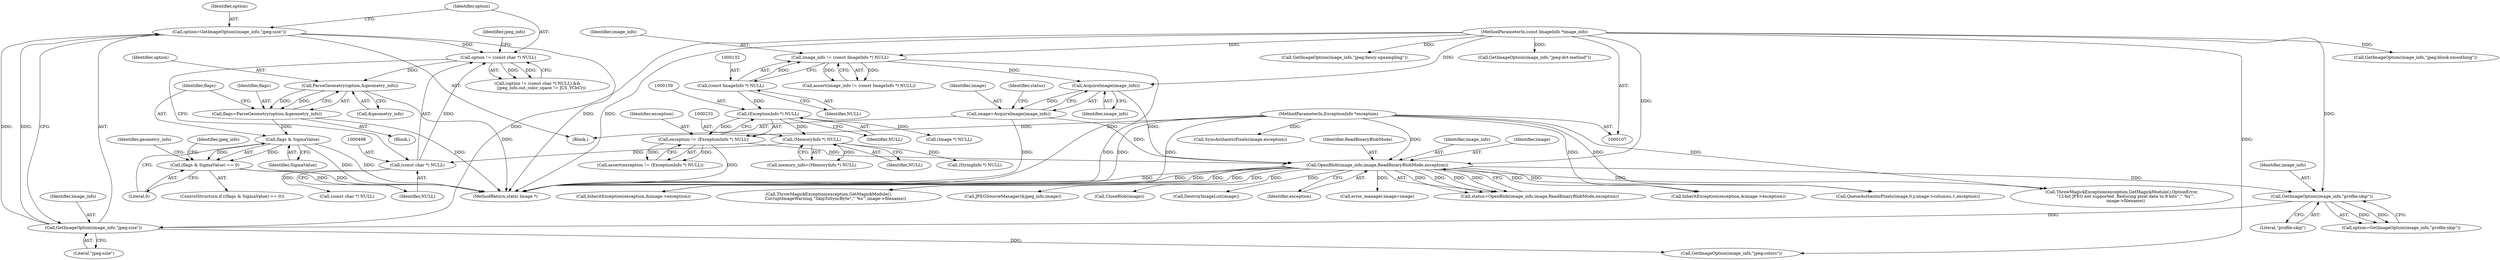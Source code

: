 digraph "0_ImageMagick_58cf5bf4fade82e3b510e8f3463a967278a3e410@pointer" {
"1000511" [label="(Call,ParseGeometry(option,&geometry_info))"];
"1000495" [label="(Call,option != (const char *) NULL)"];
"1000488" [label="(Call,option=GetImageOption(image_info,\"jpeg:size\"))"];
"1000490" [label="(Call,GetImageOption(image_info,\"jpeg:size\"))"];
"1000320" [label="(Call,GetImageOption(image_info,\"profile:skip\"))"];
"1000179" [label="(Call,OpenBlob(image_info,image,ReadBinaryBlobMode,exception))"];
"1000175" [label="(Call,AcquireImage(image_info))"];
"1000129" [label="(Call,image_info != (const ImageInfo *) NULL)"];
"1000108" [label="(MethodParameterIn,const ImageInfo *image_info)"];
"1000131" [label="(Call,(const ImageInfo *) NULL)"];
"1000173" [label="(Call,image=AcquireImage(image_info))"];
"1000156" [label="(Call,exception != (ExceptionInfo *) NULL)"];
"1000109" [label="(MethodParameterIn,ExceptionInfo *exception)"];
"1000158" [label="(Call,(ExceptionInfo *) NULL)"];
"1000497" [label="(Call,(const char *) NULL)"];
"1000232" [label="(Call,(MemoryInfo *) NULL)"];
"1000509" [label="(Call,flags=ParseGeometry(option,&geometry_info))"];
"1000517" [label="(Call,flags & SigmaValue)"];
"1000516" [label="(Call,(flags & SigmaValue) == 0)"];
"1000175" [label="(Call,AcquireImage(image_info))"];
"1000157" [label="(Identifier,exception)"];
"1000320" [label="(Call,GetImageOption(image_info,\"profile:skip\"))"];
"1000321" [label="(Identifier,image_info)"];
"1000194" [label="(Call,(Image *) NULL)"];
"1000180" [label="(Identifier,image_info)"];
"1000697" [label="(Call,GetImageOption(image_info,\"jpeg:block-smoothing\"))"];
"1000510" [label="(Identifier,flags)"];
"1001792" [label="(Call,SyncAuthenticPixels(image,exception))"];
"1000183" [label="(Identifier,exception)"];
"1000110" [label="(Block,)"];
"1000516" [label="(Call,(flags & SigmaValue) == 0)"];
"1000156" [label="(Call,exception != (ExceptionInfo *) NULL)"];
"1000108" [label="(MethodParameterIn,const ImageInfo *image_info)"];
"1000235" [label="(Call,error_manager.image=image)"];
"1000173" [label="(Call,image=AcquireImage(image_info))"];
"1000155" [label="(Call,assert(exception != (ExceptionInfo *) NULL))"];
"1001070" [label="(Call,InheritException(exception,&image->exception))"];
"1000672" [label="(Call,GetImageOption(image_info,\"jpeg:colors\"))"];
"1000129" [label="(Call,image_info != (const ImageInfo *) NULL)"];
"1000176" [label="(Identifier,image_info)"];
"1000497" [label="(Call,(const char *) NULL)"];
"1000491" [label="(Identifier,image_info)"];
"1000177" [label="(Call,status=OpenBlob(image_info,image,ReadBinaryBlobMode,exception))"];
"1000520" [label="(Literal,0)"];
"1000650" [label="(Call,ThrowMagickException(exception,GetMagickModule(),OptionError,\n      \"12-bit JPEG not supported. Reducing pixel data to 8 bits\",\"`%s'\",\n      image->filename))"];
"1000512" [label="(Identifier,option)"];
"1000174" [label="(Identifier,image)"];
"1000160" [label="(Identifier,NULL)"];
"1000232" [label="(Call,(MemoryInfo *) NULL)"];
"1000517" [label="(Call,flags & SigmaValue)"];
"1000496" [label="(Identifier,option)"];
"1001382" [label="(Call,ThrowMagickException(exception,GetMagickModule(),\n          CorruptImageWarning,\"SkipToSyncByte\",\"`%s'\",image->filename))"];
"1000131" [label="(Call,(const ImageInfo *) NULL)"];
"1000511" [label="(Call,ParseGeometry(option,&geometry_info))"];
"1000513" [label="(Call,&geometry_info)"];
"1000133" [label="(Identifier,NULL)"];
"1000495" [label="(Call,option != (const char *) NULL)"];
"1000494" [label="(Call,(option != (const char *) NULL) &&\n      (jpeg_info.out_color_space != JCS_YCbCr))"];
"1000309" [label="(Call,JPEGSourceManager(&jpeg_info,image))"];
"1000230" [label="(Call,memory_info=(MemoryInfo *) NULL)"];
"1000530" [label="(Identifier,jpeg_info)"];
"1000492" [label="(Literal,\"jpeg:size\")"];
"1000806" [label="(Call,GetImageOption(image_info,\"jpeg:fancy-upsampling\"))"];
"1000523" [label="(Identifier,geometry_info)"];
"1000128" [label="(Call,assert(image_info != (const ImageInfo *) NULL))"];
"1000489" [label="(Identifier,option)"];
"1000178" [label="(Identifier,status)"];
"1000158" [label="(Call,(ExceptionInfo *) NULL)"];
"1000678" [label="(Call,(const char *) NULL)"];
"1000318" [label="(Call,option=GetImageOption(image_info,\"profile:skip\"))"];
"1000724" [label="(Call,GetImageOption(image_info,\"jpeg:dct-method\"))"];
"1000509" [label="(Call,flags=ParseGeometry(option,&geometry_info))"];
"1000234" [label="(Identifier,NULL)"];
"1000269" [label="(Call,CloseBlob(image))"];
"1000191" [label="(Call,DestroyImageList(image))"];
"1000289" [label="(Call,InheritException(exception,&image->exception))"];
"1000322" [label="(Literal,\"profile:skip\")"];
"1000505" [label="(Block,)"];
"1000488" [label="(Call,option=GetImageOption(image_info,\"jpeg:size\"))"];
"1000256" [label="(Call,(StringInfo *) NULL)"];
"1000130" [label="(Identifier,image_info)"];
"1001853" [label="(MethodReturn,static Image *)"];
"1000181" [label="(Identifier,image)"];
"1001397" [label="(Call,QueueAuthenticPixels(image,0,y,image->columns,1,exception))"];
"1000490" [label="(Call,GetImageOption(image_info,\"jpeg:size\"))"];
"1000109" [label="(MethodParameterIn,ExceptionInfo *exception)"];
"1000499" [label="(Identifier,NULL)"];
"1000502" [label="(Identifier,jpeg_info)"];
"1000182" [label="(Identifier,ReadBinaryBlobMode)"];
"1000179" [label="(Call,OpenBlob(image_info,image,ReadBinaryBlobMode,exception))"];
"1000519" [label="(Identifier,SigmaValue)"];
"1000515" [label="(ControlStructure,if ((flags & SigmaValue) == 0))"];
"1000518" [label="(Identifier,flags)"];
"1000511" -> "1000509"  [label="AST: "];
"1000511" -> "1000513"  [label="CFG: "];
"1000512" -> "1000511"  [label="AST: "];
"1000513" -> "1000511"  [label="AST: "];
"1000509" -> "1000511"  [label="CFG: "];
"1000511" -> "1001853"  [label="DDG: "];
"1000511" -> "1000509"  [label="DDG: "];
"1000511" -> "1000509"  [label="DDG: "];
"1000495" -> "1000511"  [label="DDG: "];
"1000495" -> "1000494"  [label="AST: "];
"1000495" -> "1000497"  [label="CFG: "];
"1000496" -> "1000495"  [label="AST: "];
"1000497" -> "1000495"  [label="AST: "];
"1000502" -> "1000495"  [label="CFG: "];
"1000494" -> "1000495"  [label="CFG: "];
"1000495" -> "1000494"  [label="DDG: "];
"1000495" -> "1000494"  [label="DDG: "];
"1000488" -> "1000495"  [label="DDG: "];
"1000497" -> "1000495"  [label="DDG: "];
"1000488" -> "1000110"  [label="AST: "];
"1000488" -> "1000490"  [label="CFG: "];
"1000489" -> "1000488"  [label="AST: "];
"1000490" -> "1000488"  [label="AST: "];
"1000496" -> "1000488"  [label="CFG: "];
"1000488" -> "1001853"  [label="DDG: "];
"1000490" -> "1000488"  [label="DDG: "];
"1000490" -> "1000488"  [label="DDG: "];
"1000490" -> "1000492"  [label="CFG: "];
"1000491" -> "1000490"  [label="AST: "];
"1000492" -> "1000490"  [label="AST: "];
"1000320" -> "1000490"  [label="DDG: "];
"1000108" -> "1000490"  [label="DDG: "];
"1000490" -> "1000672"  [label="DDG: "];
"1000320" -> "1000318"  [label="AST: "];
"1000320" -> "1000322"  [label="CFG: "];
"1000321" -> "1000320"  [label="AST: "];
"1000322" -> "1000320"  [label="AST: "];
"1000318" -> "1000320"  [label="CFG: "];
"1000320" -> "1000318"  [label="DDG: "];
"1000320" -> "1000318"  [label="DDG: "];
"1000179" -> "1000320"  [label="DDG: "];
"1000108" -> "1000320"  [label="DDG: "];
"1000179" -> "1000177"  [label="AST: "];
"1000179" -> "1000183"  [label="CFG: "];
"1000180" -> "1000179"  [label="AST: "];
"1000181" -> "1000179"  [label="AST: "];
"1000182" -> "1000179"  [label="AST: "];
"1000183" -> "1000179"  [label="AST: "];
"1000177" -> "1000179"  [label="CFG: "];
"1000179" -> "1001853"  [label="DDG: "];
"1000179" -> "1001853"  [label="DDG: "];
"1000179" -> "1001853"  [label="DDG: "];
"1000179" -> "1000177"  [label="DDG: "];
"1000179" -> "1000177"  [label="DDG: "];
"1000179" -> "1000177"  [label="DDG: "];
"1000179" -> "1000177"  [label="DDG: "];
"1000175" -> "1000179"  [label="DDG: "];
"1000108" -> "1000179"  [label="DDG: "];
"1000173" -> "1000179"  [label="DDG: "];
"1000156" -> "1000179"  [label="DDG: "];
"1000109" -> "1000179"  [label="DDG: "];
"1000179" -> "1000191"  [label="DDG: "];
"1000179" -> "1000235"  [label="DDG: "];
"1000179" -> "1000269"  [label="DDG: "];
"1000179" -> "1000289"  [label="DDG: "];
"1000179" -> "1000309"  [label="DDG: "];
"1000179" -> "1000650"  [label="DDG: "];
"1000179" -> "1001070"  [label="DDG: "];
"1000179" -> "1001382"  [label="DDG: "];
"1000179" -> "1001397"  [label="DDG: "];
"1000175" -> "1000173"  [label="AST: "];
"1000175" -> "1000176"  [label="CFG: "];
"1000176" -> "1000175"  [label="AST: "];
"1000173" -> "1000175"  [label="CFG: "];
"1000175" -> "1000173"  [label="DDG: "];
"1000129" -> "1000175"  [label="DDG: "];
"1000108" -> "1000175"  [label="DDG: "];
"1000129" -> "1000128"  [label="AST: "];
"1000129" -> "1000131"  [label="CFG: "];
"1000130" -> "1000129"  [label="AST: "];
"1000131" -> "1000129"  [label="AST: "];
"1000128" -> "1000129"  [label="CFG: "];
"1000129" -> "1001853"  [label="DDG: "];
"1000129" -> "1000128"  [label="DDG: "];
"1000129" -> "1000128"  [label="DDG: "];
"1000108" -> "1000129"  [label="DDG: "];
"1000131" -> "1000129"  [label="DDG: "];
"1000108" -> "1000107"  [label="AST: "];
"1000108" -> "1001853"  [label="DDG: "];
"1000108" -> "1000672"  [label="DDG: "];
"1000108" -> "1000697"  [label="DDG: "];
"1000108" -> "1000724"  [label="DDG: "];
"1000108" -> "1000806"  [label="DDG: "];
"1000131" -> "1000133"  [label="CFG: "];
"1000132" -> "1000131"  [label="AST: "];
"1000133" -> "1000131"  [label="AST: "];
"1000131" -> "1000158"  [label="DDG: "];
"1000173" -> "1000110"  [label="AST: "];
"1000174" -> "1000173"  [label="AST: "];
"1000178" -> "1000173"  [label="CFG: "];
"1000173" -> "1001853"  [label="DDG: "];
"1000156" -> "1000155"  [label="AST: "];
"1000156" -> "1000158"  [label="CFG: "];
"1000157" -> "1000156"  [label="AST: "];
"1000158" -> "1000156"  [label="AST: "];
"1000155" -> "1000156"  [label="CFG: "];
"1000156" -> "1001853"  [label="DDG: "];
"1000156" -> "1000155"  [label="DDG: "];
"1000156" -> "1000155"  [label="DDG: "];
"1000109" -> "1000156"  [label="DDG: "];
"1000158" -> "1000156"  [label="DDG: "];
"1000109" -> "1000107"  [label="AST: "];
"1000109" -> "1001853"  [label="DDG: "];
"1000109" -> "1000289"  [label="DDG: "];
"1000109" -> "1000650"  [label="DDG: "];
"1000109" -> "1001070"  [label="DDG: "];
"1000109" -> "1001382"  [label="DDG: "];
"1000109" -> "1001397"  [label="DDG: "];
"1000109" -> "1001792"  [label="DDG: "];
"1000158" -> "1000160"  [label="CFG: "];
"1000159" -> "1000158"  [label="AST: "];
"1000160" -> "1000158"  [label="AST: "];
"1000158" -> "1000194"  [label="DDG: "];
"1000158" -> "1000232"  [label="DDG: "];
"1000497" -> "1000499"  [label="CFG: "];
"1000498" -> "1000497"  [label="AST: "];
"1000499" -> "1000497"  [label="AST: "];
"1000232" -> "1000497"  [label="DDG: "];
"1000497" -> "1000678"  [label="DDG: "];
"1000232" -> "1000230"  [label="AST: "];
"1000232" -> "1000234"  [label="CFG: "];
"1000233" -> "1000232"  [label="AST: "];
"1000234" -> "1000232"  [label="AST: "];
"1000230" -> "1000232"  [label="CFG: "];
"1000232" -> "1000230"  [label="DDG: "];
"1000232" -> "1000256"  [label="DDG: "];
"1000509" -> "1000505"  [label="AST: "];
"1000510" -> "1000509"  [label="AST: "];
"1000518" -> "1000509"  [label="CFG: "];
"1000509" -> "1001853"  [label="DDG: "];
"1000509" -> "1000517"  [label="DDG: "];
"1000517" -> "1000516"  [label="AST: "];
"1000517" -> "1000519"  [label="CFG: "];
"1000518" -> "1000517"  [label="AST: "];
"1000519" -> "1000517"  [label="AST: "];
"1000520" -> "1000517"  [label="CFG: "];
"1000517" -> "1001853"  [label="DDG: "];
"1000517" -> "1001853"  [label="DDG: "];
"1000517" -> "1000516"  [label="DDG: "];
"1000517" -> "1000516"  [label="DDG: "];
"1000516" -> "1000515"  [label="AST: "];
"1000516" -> "1000520"  [label="CFG: "];
"1000520" -> "1000516"  [label="AST: "];
"1000523" -> "1000516"  [label="CFG: "];
"1000530" -> "1000516"  [label="CFG: "];
"1000516" -> "1001853"  [label="DDG: "];
"1000516" -> "1001853"  [label="DDG: "];
}

